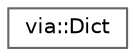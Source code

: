 digraph "Graphical Class Hierarchy"
{
 // LATEX_PDF_SIZE
  bgcolor="transparent";
  edge [fontname=Helvetica,fontsize=10,labelfontname=Helvetica,labelfontsize=10];
  node [fontname=Helvetica,fontsize=10,shape=box,height=0.2,width=0.4];
  rankdir="LR";
  Node0 [id="Node000000",label="via::Dict",height=0.2,width=0.4,color="grey40", fillcolor="white", style="filled",URL="$structvia_1_1Dict.html",tooltip="A dynamically allocated hash table mapping const char* keys to Value objects."];
}
